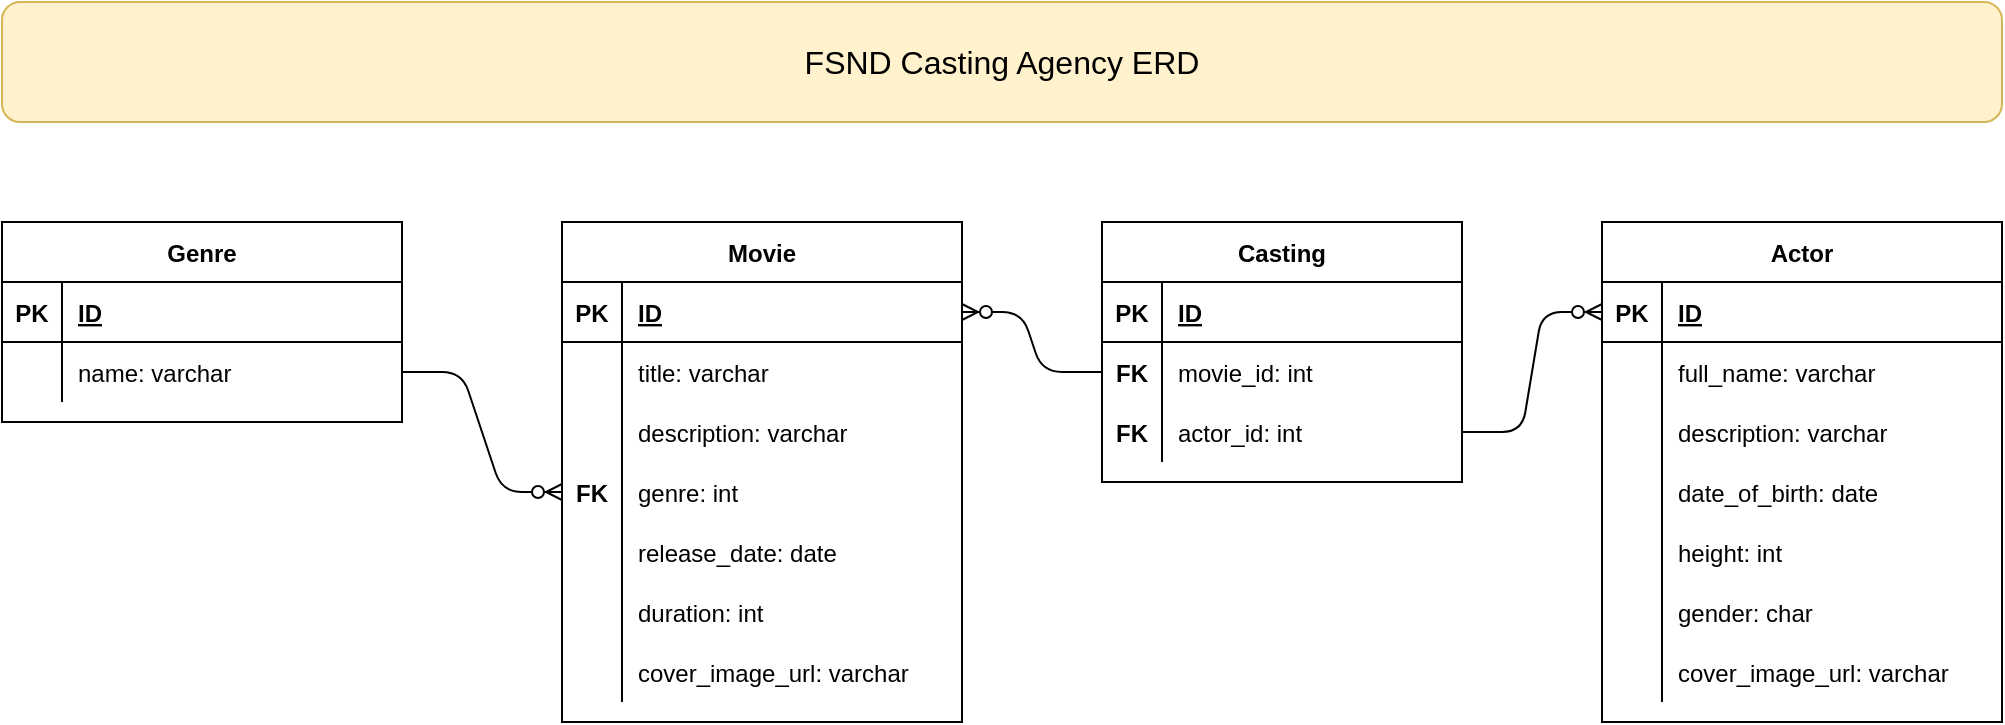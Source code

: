 <mxfile version="14.5.0" type="google"><diagram id="UJRNpU_R6P3f52eflOgZ" name="Page-1"><mxGraphModel dx="946" dy="589" grid="1" gridSize="10" guides="1" tooltips="1" connect="1" arrows="1" fold="1" page="1" pageScale="1" pageWidth="3300" pageHeight="4681" math="0" shadow="0"><root><mxCell id="0"/><mxCell id="1" parent="0"/><mxCell id="JQahzeeiMRj-lerlvmmh-4" value="Actor" style="shape=table;startSize=30;container=1;collapsible=1;childLayout=tableLayout;fixedRows=1;rowLines=0;fontStyle=1;align=center;resizeLast=1;" parent="1" vertex="1"><mxGeometry x="920" y="200" width="200" height="250" as="geometry"/></mxCell><mxCell id="JQahzeeiMRj-lerlvmmh-5" value="" style="shape=partialRectangle;collapsible=0;dropTarget=0;pointerEvents=0;fillColor=none;top=0;left=0;bottom=1;right=0;points=[[0,0.5],[1,0.5]];portConstraint=eastwest;" parent="JQahzeeiMRj-lerlvmmh-4" vertex="1"><mxGeometry y="30" width="200" height="30" as="geometry"/></mxCell><mxCell id="JQahzeeiMRj-lerlvmmh-6" value="PK" style="shape=partialRectangle;connectable=0;fillColor=none;top=0;left=0;bottom=0;right=0;fontStyle=1;overflow=hidden;" parent="JQahzeeiMRj-lerlvmmh-5" vertex="1"><mxGeometry width="30" height="30" as="geometry"/></mxCell><mxCell id="JQahzeeiMRj-lerlvmmh-7" value="ID" style="shape=partialRectangle;connectable=0;fillColor=none;top=0;left=0;bottom=0;right=0;align=left;spacingLeft=6;fontStyle=5;overflow=hidden;" parent="JQahzeeiMRj-lerlvmmh-5" vertex="1"><mxGeometry x="30" width="170" height="30" as="geometry"/></mxCell><mxCell id="JQahzeeiMRj-lerlvmmh-8" value="" style="shape=partialRectangle;collapsible=0;dropTarget=0;pointerEvents=0;fillColor=none;top=0;left=0;bottom=0;right=0;points=[[0,0.5],[1,0.5]];portConstraint=eastwest;" parent="JQahzeeiMRj-lerlvmmh-4" vertex="1"><mxGeometry y="60" width="200" height="30" as="geometry"/></mxCell><mxCell id="JQahzeeiMRj-lerlvmmh-9" value="" style="shape=partialRectangle;connectable=0;fillColor=none;top=0;left=0;bottom=0;right=0;editable=1;overflow=hidden;" parent="JQahzeeiMRj-lerlvmmh-8" vertex="1"><mxGeometry width="30" height="30" as="geometry"/></mxCell><mxCell id="JQahzeeiMRj-lerlvmmh-10" value="full_name: varchar" style="shape=partialRectangle;connectable=0;fillColor=none;top=0;left=0;bottom=0;right=0;align=left;spacingLeft=6;overflow=hidden;" parent="JQahzeeiMRj-lerlvmmh-8" vertex="1"><mxGeometry x="30" width="170" height="30" as="geometry"/></mxCell><mxCell id="JQahzeeiMRj-lerlvmmh-76" value="" style="shape=partialRectangle;collapsible=0;dropTarget=0;pointerEvents=0;fillColor=none;top=0;left=0;bottom=0;right=0;points=[[0,0.5],[1,0.5]];portConstraint=eastwest;" parent="JQahzeeiMRj-lerlvmmh-4" vertex="1"><mxGeometry y="90" width="200" height="30" as="geometry"/></mxCell><mxCell id="JQahzeeiMRj-lerlvmmh-77" value="" style="shape=partialRectangle;connectable=0;fillColor=none;top=0;left=0;bottom=0;right=0;editable=1;overflow=hidden;" parent="JQahzeeiMRj-lerlvmmh-76" vertex="1"><mxGeometry width="30" height="30" as="geometry"/></mxCell><mxCell id="JQahzeeiMRj-lerlvmmh-78" value="description: varchar" style="shape=partialRectangle;connectable=0;fillColor=none;top=0;left=0;bottom=0;right=0;align=left;spacingLeft=6;overflow=hidden;" parent="JQahzeeiMRj-lerlvmmh-76" vertex="1"><mxGeometry x="30" width="170" height="30" as="geometry"/></mxCell><mxCell id="JQahzeeiMRj-lerlvmmh-11" value="" style="shape=partialRectangle;collapsible=0;dropTarget=0;pointerEvents=0;fillColor=none;top=0;left=0;bottom=0;right=0;points=[[0,0.5],[1,0.5]];portConstraint=eastwest;" parent="JQahzeeiMRj-lerlvmmh-4" vertex="1"><mxGeometry y="120" width="200" height="30" as="geometry"/></mxCell><mxCell id="JQahzeeiMRj-lerlvmmh-12" value="" style="shape=partialRectangle;connectable=0;fillColor=none;top=0;left=0;bottom=0;right=0;editable=1;overflow=hidden;" parent="JQahzeeiMRj-lerlvmmh-11" vertex="1"><mxGeometry width="30" height="30" as="geometry"/></mxCell><mxCell id="JQahzeeiMRj-lerlvmmh-13" value="date_of_birth: date" style="shape=partialRectangle;connectable=0;fillColor=none;top=0;left=0;bottom=0;right=0;align=left;spacingLeft=6;overflow=hidden;" parent="JQahzeeiMRj-lerlvmmh-11" vertex="1"><mxGeometry x="30" width="170" height="30" as="geometry"/></mxCell><mxCell id="JQahzeeiMRj-lerlvmmh-14" value="" style="shape=partialRectangle;collapsible=0;dropTarget=0;pointerEvents=0;fillColor=none;top=0;left=0;bottom=0;right=0;points=[[0,0.5],[1,0.5]];portConstraint=eastwest;" parent="JQahzeeiMRj-lerlvmmh-4" vertex="1"><mxGeometry y="150" width="200" height="30" as="geometry"/></mxCell><mxCell id="JQahzeeiMRj-lerlvmmh-15" value="" style="shape=partialRectangle;connectable=0;fillColor=none;top=0;left=0;bottom=0;right=0;editable=1;overflow=hidden;" parent="JQahzeeiMRj-lerlvmmh-14" vertex="1"><mxGeometry width="30" height="30" as="geometry"/></mxCell><mxCell id="JQahzeeiMRj-lerlvmmh-16" value="height: int" style="shape=partialRectangle;connectable=0;fillColor=none;top=0;left=0;bottom=0;right=0;align=left;spacingLeft=6;overflow=hidden;" parent="JQahzeeiMRj-lerlvmmh-14" vertex="1"><mxGeometry x="30" width="170" height="30" as="geometry"/></mxCell><mxCell id="JQahzeeiMRj-lerlvmmh-70" value="" style="shape=partialRectangle;collapsible=0;dropTarget=0;pointerEvents=0;fillColor=none;top=0;left=0;bottom=0;right=0;points=[[0,0.5],[1,0.5]];portConstraint=eastwest;" parent="JQahzeeiMRj-lerlvmmh-4" vertex="1"><mxGeometry y="180" width="200" height="30" as="geometry"/></mxCell><mxCell id="JQahzeeiMRj-lerlvmmh-71" value="" style="shape=partialRectangle;connectable=0;fillColor=none;top=0;left=0;bottom=0;right=0;editable=1;overflow=hidden;" parent="JQahzeeiMRj-lerlvmmh-70" vertex="1"><mxGeometry width="30" height="30" as="geometry"/></mxCell><mxCell id="JQahzeeiMRj-lerlvmmh-72" value="gender: char" style="shape=partialRectangle;connectable=0;fillColor=none;top=0;left=0;bottom=0;right=0;align=left;spacingLeft=6;overflow=hidden;" parent="JQahzeeiMRj-lerlvmmh-70" vertex="1"><mxGeometry x="30" width="170" height="30" as="geometry"/></mxCell><mxCell id="JQahzeeiMRj-lerlvmmh-73" value="" style="shape=partialRectangle;collapsible=0;dropTarget=0;pointerEvents=0;fillColor=none;top=0;left=0;bottom=0;right=0;points=[[0,0.5],[1,0.5]];portConstraint=eastwest;" parent="JQahzeeiMRj-lerlvmmh-4" vertex="1"><mxGeometry y="210" width="200" height="30" as="geometry"/></mxCell><mxCell id="JQahzeeiMRj-lerlvmmh-74" value="" style="shape=partialRectangle;connectable=0;fillColor=none;top=0;left=0;bottom=0;right=0;editable=1;overflow=hidden;" parent="JQahzeeiMRj-lerlvmmh-73" vertex="1"><mxGeometry width="30" height="30" as="geometry"/></mxCell><mxCell id="JQahzeeiMRj-lerlvmmh-75" value="cover_image_url: varchar" style="shape=partialRectangle;connectable=0;fillColor=none;top=0;left=0;bottom=0;right=0;align=left;spacingLeft=6;overflow=hidden;" parent="JQahzeeiMRj-lerlvmmh-73" vertex="1"><mxGeometry x="30" width="170" height="30" as="geometry"/></mxCell><mxCell id="JQahzeeiMRj-lerlvmmh-17" value="Movie" style="shape=table;startSize=30;container=1;collapsible=1;childLayout=tableLayout;fixedRows=1;rowLines=0;fontStyle=1;align=center;resizeLast=1;" parent="1" vertex="1"><mxGeometry x="400" y="200" width="200" height="250" as="geometry"/></mxCell><mxCell id="JQahzeeiMRj-lerlvmmh-18" value="" style="shape=partialRectangle;collapsible=0;dropTarget=0;pointerEvents=0;fillColor=none;top=0;left=0;bottom=1;right=0;points=[[0,0.5],[1,0.5]];portConstraint=eastwest;" parent="JQahzeeiMRj-lerlvmmh-17" vertex="1"><mxGeometry y="30" width="200" height="30" as="geometry"/></mxCell><mxCell id="JQahzeeiMRj-lerlvmmh-19" value="PK" style="shape=partialRectangle;connectable=0;fillColor=none;top=0;left=0;bottom=0;right=0;fontStyle=1;overflow=hidden;" parent="JQahzeeiMRj-lerlvmmh-18" vertex="1"><mxGeometry width="30" height="30" as="geometry"/></mxCell><mxCell id="JQahzeeiMRj-lerlvmmh-20" value="ID" style="shape=partialRectangle;connectable=0;fillColor=none;top=0;left=0;bottom=0;right=0;align=left;spacingLeft=6;fontStyle=5;overflow=hidden;" parent="JQahzeeiMRj-lerlvmmh-18" vertex="1"><mxGeometry x="30" width="170" height="30" as="geometry"/></mxCell><mxCell id="JQahzeeiMRj-lerlvmmh-21" value="" style="shape=partialRectangle;collapsible=0;dropTarget=0;pointerEvents=0;fillColor=none;top=0;left=0;bottom=0;right=0;points=[[0,0.5],[1,0.5]];portConstraint=eastwest;" parent="JQahzeeiMRj-lerlvmmh-17" vertex="1"><mxGeometry y="60" width="200" height="30" as="geometry"/></mxCell><mxCell id="JQahzeeiMRj-lerlvmmh-22" value="" style="shape=partialRectangle;connectable=0;fillColor=none;top=0;left=0;bottom=0;right=0;editable=1;overflow=hidden;" parent="JQahzeeiMRj-lerlvmmh-21" vertex="1"><mxGeometry width="30" height="30" as="geometry"/></mxCell><mxCell id="JQahzeeiMRj-lerlvmmh-23" value="title: varchar" style="shape=partialRectangle;connectable=0;fillColor=none;top=0;left=0;bottom=0;right=0;align=left;spacingLeft=6;overflow=hidden;" parent="JQahzeeiMRj-lerlvmmh-21" vertex="1"><mxGeometry x="30" width="170" height="30" as="geometry"/></mxCell><mxCell id="JQahzeeiMRj-lerlvmmh-24" value="" style="shape=partialRectangle;collapsible=0;dropTarget=0;pointerEvents=0;fillColor=none;top=0;left=0;bottom=0;right=0;points=[[0,0.5],[1,0.5]];portConstraint=eastwest;" parent="JQahzeeiMRj-lerlvmmh-17" vertex="1"><mxGeometry y="90" width="200" height="30" as="geometry"/></mxCell><mxCell id="JQahzeeiMRj-lerlvmmh-25" value="" style="shape=partialRectangle;connectable=0;fillColor=none;top=0;left=0;bottom=0;right=0;editable=1;overflow=hidden;" parent="JQahzeeiMRj-lerlvmmh-24" vertex="1"><mxGeometry width="30" height="30" as="geometry"/></mxCell><mxCell id="JQahzeeiMRj-lerlvmmh-26" value="description: varchar" style="shape=partialRectangle;connectable=0;fillColor=none;top=0;left=0;bottom=0;right=0;align=left;spacingLeft=6;overflow=hidden;" parent="JQahzeeiMRj-lerlvmmh-24" vertex="1"><mxGeometry x="30" width="170" height="30" as="geometry"/></mxCell><mxCell id="JQahzeeiMRj-lerlvmmh-27" value="" style="shape=partialRectangle;collapsible=0;dropTarget=0;pointerEvents=0;fillColor=none;top=0;left=0;bottom=0;right=0;points=[[0,0.5],[1,0.5]];portConstraint=eastwest;" parent="JQahzeeiMRj-lerlvmmh-17" vertex="1"><mxGeometry y="120" width="200" height="30" as="geometry"/></mxCell><mxCell id="JQahzeeiMRj-lerlvmmh-28" value="FK" style="shape=partialRectangle;connectable=0;fillColor=none;top=0;left=0;bottom=0;right=0;editable=1;overflow=hidden;fontStyle=1" parent="JQahzeeiMRj-lerlvmmh-27" vertex="1"><mxGeometry width="30" height="30" as="geometry"/></mxCell><mxCell id="JQahzeeiMRj-lerlvmmh-29" value="genre: int" style="shape=partialRectangle;connectable=0;fillColor=none;top=0;left=0;bottom=0;right=0;align=left;spacingLeft=6;overflow=hidden;" parent="JQahzeeiMRj-lerlvmmh-27" vertex="1"><mxGeometry x="30" width="170" height="30" as="geometry"/></mxCell><mxCell id="JQahzeeiMRj-lerlvmmh-48" value="" style="shape=partialRectangle;collapsible=0;dropTarget=0;pointerEvents=0;fillColor=none;top=0;left=0;bottom=0;right=0;points=[[0,0.5],[1,0.5]];portConstraint=eastwest;" parent="JQahzeeiMRj-lerlvmmh-17" vertex="1"><mxGeometry y="150" width="200" height="30" as="geometry"/></mxCell><mxCell id="JQahzeeiMRj-lerlvmmh-49" value="" style="shape=partialRectangle;connectable=0;fillColor=none;top=0;left=0;bottom=0;right=0;editable=1;overflow=hidden;" parent="JQahzeeiMRj-lerlvmmh-48" vertex="1"><mxGeometry width="30" height="30" as="geometry"/></mxCell><mxCell id="JQahzeeiMRj-lerlvmmh-50" value="release_date: date" style="shape=partialRectangle;connectable=0;fillColor=none;top=0;left=0;bottom=0;right=0;align=left;spacingLeft=6;overflow=hidden;" parent="JQahzeeiMRj-lerlvmmh-48" vertex="1"><mxGeometry x="30" width="170" height="30" as="geometry"/></mxCell><mxCell id="JQahzeeiMRj-lerlvmmh-51" value="" style="shape=partialRectangle;collapsible=0;dropTarget=0;pointerEvents=0;fillColor=none;top=0;left=0;bottom=0;right=0;points=[[0,0.5],[1,0.5]];portConstraint=eastwest;" parent="JQahzeeiMRj-lerlvmmh-17" vertex="1"><mxGeometry y="180" width="200" height="30" as="geometry"/></mxCell><mxCell id="JQahzeeiMRj-lerlvmmh-52" value="" style="shape=partialRectangle;connectable=0;fillColor=none;top=0;left=0;bottom=0;right=0;editable=1;overflow=hidden;" parent="JQahzeeiMRj-lerlvmmh-51" vertex="1"><mxGeometry width="30" height="30" as="geometry"/></mxCell><mxCell id="JQahzeeiMRj-lerlvmmh-53" value="duration: int" style="shape=partialRectangle;connectable=0;fillColor=none;top=0;left=0;bottom=0;right=0;align=left;spacingLeft=6;overflow=hidden;" parent="JQahzeeiMRj-lerlvmmh-51" vertex="1"><mxGeometry x="30" width="170" height="30" as="geometry"/></mxCell><mxCell id="JQahzeeiMRj-lerlvmmh-54" value="" style="shape=partialRectangle;collapsible=0;dropTarget=0;pointerEvents=0;fillColor=none;top=0;left=0;bottom=0;right=0;points=[[0,0.5],[1,0.5]];portConstraint=eastwest;" parent="JQahzeeiMRj-lerlvmmh-17" vertex="1"><mxGeometry y="210" width="200" height="30" as="geometry"/></mxCell><mxCell id="JQahzeeiMRj-lerlvmmh-55" value="" style="shape=partialRectangle;connectable=0;fillColor=none;top=0;left=0;bottom=0;right=0;editable=1;overflow=hidden;" parent="JQahzeeiMRj-lerlvmmh-54" vertex="1"><mxGeometry width="30" height="30" as="geometry"/></mxCell><mxCell id="JQahzeeiMRj-lerlvmmh-56" value="cover_image_url: varchar" style="shape=partialRectangle;connectable=0;fillColor=none;top=0;left=0;bottom=0;right=0;align=left;spacingLeft=6;overflow=hidden;" parent="JQahzeeiMRj-lerlvmmh-54" vertex="1"><mxGeometry x="30" width="170" height="30" as="geometry"/></mxCell><mxCell id="JQahzeeiMRj-lerlvmmh-33" value="Casting" style="shape=table;startSize=30;container=1;collapsible=1;childLayout=tableLayout;fixedRows=1;rowLines=0;fontStyle=1;align=center;resizeLast=1;" parent="1" vertex="1"><mxGeometry x="670" y="200" width="180" height="130" as="geometry"/></mxCell><mxCell id="JQahzeeiMRj-lerlvmmh-34" value="" style="shape=partialRectangle;collapsible=0;dropTarget=0;pointerEvents=0;fillColor=none;top=0;left=0;bottom=1;right=0;points=[[0,0.5],[1,0.5]];portConstraint=eastwest;" parent="JQahzeeiMRj-lerlvmmh-33" vertex="1"><mxGeometry y="30" width="180" height="30" as="geometry"/></mxCell><mxCell id="JQahzeeiMRj-lerlvmmh-35" value="PK" style="shape=partialRectangle;connectable=0;fillColor=none;top=0;left=0;bottom=0;right=0;fontStyle=1;overflow=hidden;" parent="JQahzeeiMRj-lerlvmmh-34" vertex="1"><mxGeometry width="30" height="30" as="geometry"/></mxCell><mxCell id="JQahzeeiMRj-lerlvmmh-36" value="ID" style="shape=partialRectangle;connectable=0;fillColor=none;top=0;left=0;bottom=0;right=0;align=left;spacingLeft=6;fontStyle=5;overflow=hidden;" parent="JQahzeeiMRj-lerlvmmh-34" vertex="1"><mxGeometry x="30" width="150" height="30" as="geometry"/></mxCell><mxCell id="JQahzeeiMRj-lerlvmmh-37" value="" style="shape=partialRectangle;collapsible=0;dropTarget=0;pointerEvents=0;fillColor=none;top=0;left=0;bottom=0;right=0;points=[[0,0.5],[1,0.5]];portConstraint=eastwest;" parent="JQahzeeiMRj-lerlvmmh-33" vertex="1"><mxGeometry y="60" width="180" height="30" as="geometry"/></mxCell><mxCell id="JQahzeeiMRj-lerlvmmh-38" value="FK" style="shape=partialRectangle;connectable=0;fillColor=none;top=0;left=0;bottom=0;right=0;editable=1;overflow=hidden;fontStyle=1" parent="JQahzeeiMRj-lerlvmmh-37" vertex="1"><mxGeometry width="30" height="30" as="geometry"/></mxCell><mxCell id="JQahzeeiMRj-lerlvmmh-39" value="movie_id: int" style="shape=partialRectangle;connectable=0;fillColor=none;top=0;left=0;bottom=0;right=0;align=left;spacingLeft=6;overflow=hidden;" parent="JQahzeeiMRj-lerlvmmh-37" vertex="1"><mxGeometry x="30" width="150" height="30" as="geometry"/></mxCell><mxCell id="JQahzeeiMRj-lerlvmmh-40" value="" style="shape=partialRectangle;collapsible=0;dropTarget=0;pointerEvents=0;fillColor=none;top=0;left=0;bottom=0;right=0;points=[[0,0.5],[1,0.5]];portConstraint=eastwest;" parent="JQahzeeiMRj-lerlvmmh-33" vertex="1"><mxGeometry y="90" width="180" height="30" as="geometry"/></mxCell><mxCell id="JQahzeeiMRj-lerlvmmh-41" value="FK" style="shape=partialRectangle;connectable=0;fillColor=none;top=0;left=0;bottom=0;right=0;editable=1;overflow=hidden;fontStyle=1" parent="JQahzeeiMRj-lerlvmmh-40" vertex="1"><mxGeometry width="30" height="30" as="geometry"/></mxCell><mxCell id="JQahzeeiMRj-lerlvmmh-42" value="actor_id: int" style="shape=partialRectangle;connectable=0;fillColor=none;top=0;left=0;bottom=0;right=0;align=left;spacingLeft=6;overflow=hidden;" parent="JQahzeeiMRj-lerlvmmh-40" vertex="1"><mxGeometry x="30" width="150" height="30" as="geometry"/></mxCell><mxCell id="JQahzeeiMRj-lerlvmmh-81" value="Genre" style="shape=table;startSize=30;container=1;collapsible=1;childLayout=tableLayout;fixedRows=1;rowLines=0;fontStyle=1;align=center;resizeLast=1;" parent="1" vertex="1"><mxGeometry x="120" y="200" width="200" height="100" as="geometry"/></mxCell><mxCell id="JQahzeeiMRj-lerlvmmh-82" value="" style="shape=partialRectangle;collapsible=0;dropTarget=0;pointerEvents=0;fillColor=none;top=0;left=0;bottom=1;right=0;points=[[0,0.5],[1,0.5]];portConstraint=eastwest;" parent="JQahzeeiMRj-lerlvmmh-81" vertex="1"><mxGeometry y="30" width="200" height="30" as="geometry"/></mxCell><mxCell id="JQahzeeiMRj-lerlvmmh-83" value="PK" style="shape=partialRectangle;connectable=0;fillColor=none;top=0;left=0;bottom=0;right=0;fontStyle=1;overflow=hidden;" parent="JQahzeeiMRj-lerlvmmh-82" vertex="1"><mxGeometry width="30" height="30" as="geometry"/></mxCell><mxCell id="JQahzeeiMRj-lerlvmmh-84" value="ID" style="shape=partialRectangle;connectable=0;fillColor=none;top=0;left=0;bottom=0;right=0;align=left;spacingLeft=6;fontStyle=5;overflow=hidden;" parent="JQahzeeiMRj-lerlvmmh-82" vertex="1"><mxGeometry x="30" width="170" height="30" as="geometry"/></mxCell><mxCell id="JQahzeeiMRj-lerlvmmh-85" value="" style="shape=partialRectangle;collapsible=0;dropTarget=0;pointerEvents=0;fillColor=none;top=0;left=0;bottom=0;right=0;points=[[0,0.5],[1,0.5]];portConstraint=eastwest;" parent="JQahzeeiMRj-lerlvmmh-81" vertex="1"><mxGeometry y="60" width="200" height="30" as="geometry"/></mxCell><mxCell id="JQahzeeiMRj-lerlvmmh-86" value="" style="shape=partialRectangle;connectable=0;fillColor=none;top=0;left=0;bottom=0;right=0;editable=1;overflow=hidden;" parent="JQahzeeiMRj-lerlvmmh-85" vertex="1"><mxGeometry width="30" height="30" as="geometry"/></mxCell><mxCell id="JQahzeeiMRj-lerlvmmh-87" value="name: varchar" style="shape=partialRectangle;connectable=0;fillColor=none;top=0;left=0;bottom=0;right=0;align=left;spacingLeft=6;overflow=hidden;" parent="JQahzeeiMRj-lerlvmmh-85" vertex="1"><mxGeometry x="30" width="170" height="30" as="geometry"/></mxCell><mxCell id="JQahzeeiMRj-lerlvmmh-104" value="" style="edgeStyle=entityRelationEdgeStyle;fontSize=12;html=1;endArrow=ERzeroToMany;endFill=1;exitX=0;exitY=0.5;exitDx=0;exitDy=0;" parent="1" source="JQahzeeiMRj-lerlvmmh-37" target="JQahzeeiMRj-lerlvmmh-18" edge="1"><mxGeometry width="100" height="100" relative="1" as="geometry"><mxPoint x="620" y="470" as="sourcePoint"/><mxPoint x="720" y="370" as="targetPoint"/></mxGeometry></mxCell><mxCell id="JQahzeeiMRj-lerlvmmh-105" value="" style="edgeStyle=entityRelationEdgeStyle;fontSize=12;html=1;endArrow=ERzeroToMany;endFill=1;" parent="1" source="JQahzeeiMRj-lerlvmmh-40" target="JQahzeeiMRj-lerlvmmh-5" edge="1"><mxGeometry width="100" height="100" relative="1" as="geometry"><mxPoint x="750" y="500" as="sourcePoint"/><mxPoint x="850" y="400" as="targetPoint"/></mxGeometry></mxCell><mxCell id="JQahzeeiMRj-lerlvmmh-106" value="" style="edgeStyle=entityRelationEdgeStyle;fontSize=12;html=1;endArrow=ERzeroToMany;endFill=1;" parent="1" source="JQahzeeiMRj-lerlvmmh-85" target="JQahzeeiMRj-lerlvmmh-27" edge="1"><mxGeometry width="100" height="100" relative="1" as="geometry"><mxPoint x="160" y="500" as="sourcePoint"/><mxPoint x="260" y="400" as="targetPoint"/></mxGeometry></mxCell><mxCell id="JQahzeeiMRj-lerlvmmh-109" value="&lt;span&gt;&lt;font style=&quot;font-size: 16px&quot;&gt;FSND Casting Agency ERD&lt;/font&gt;&lt;/span&gt;" style="rounded=1;whiteSpace=wrap;html=1;fillColor=#fff2cc;strokeColor=#d6b656;" parent="1" vertex="1"><mxGeometry x="120" y="90" width="1000" height="60" as="geometry"/></mxCell></root></mxGraphModel></diagram></mxfile>